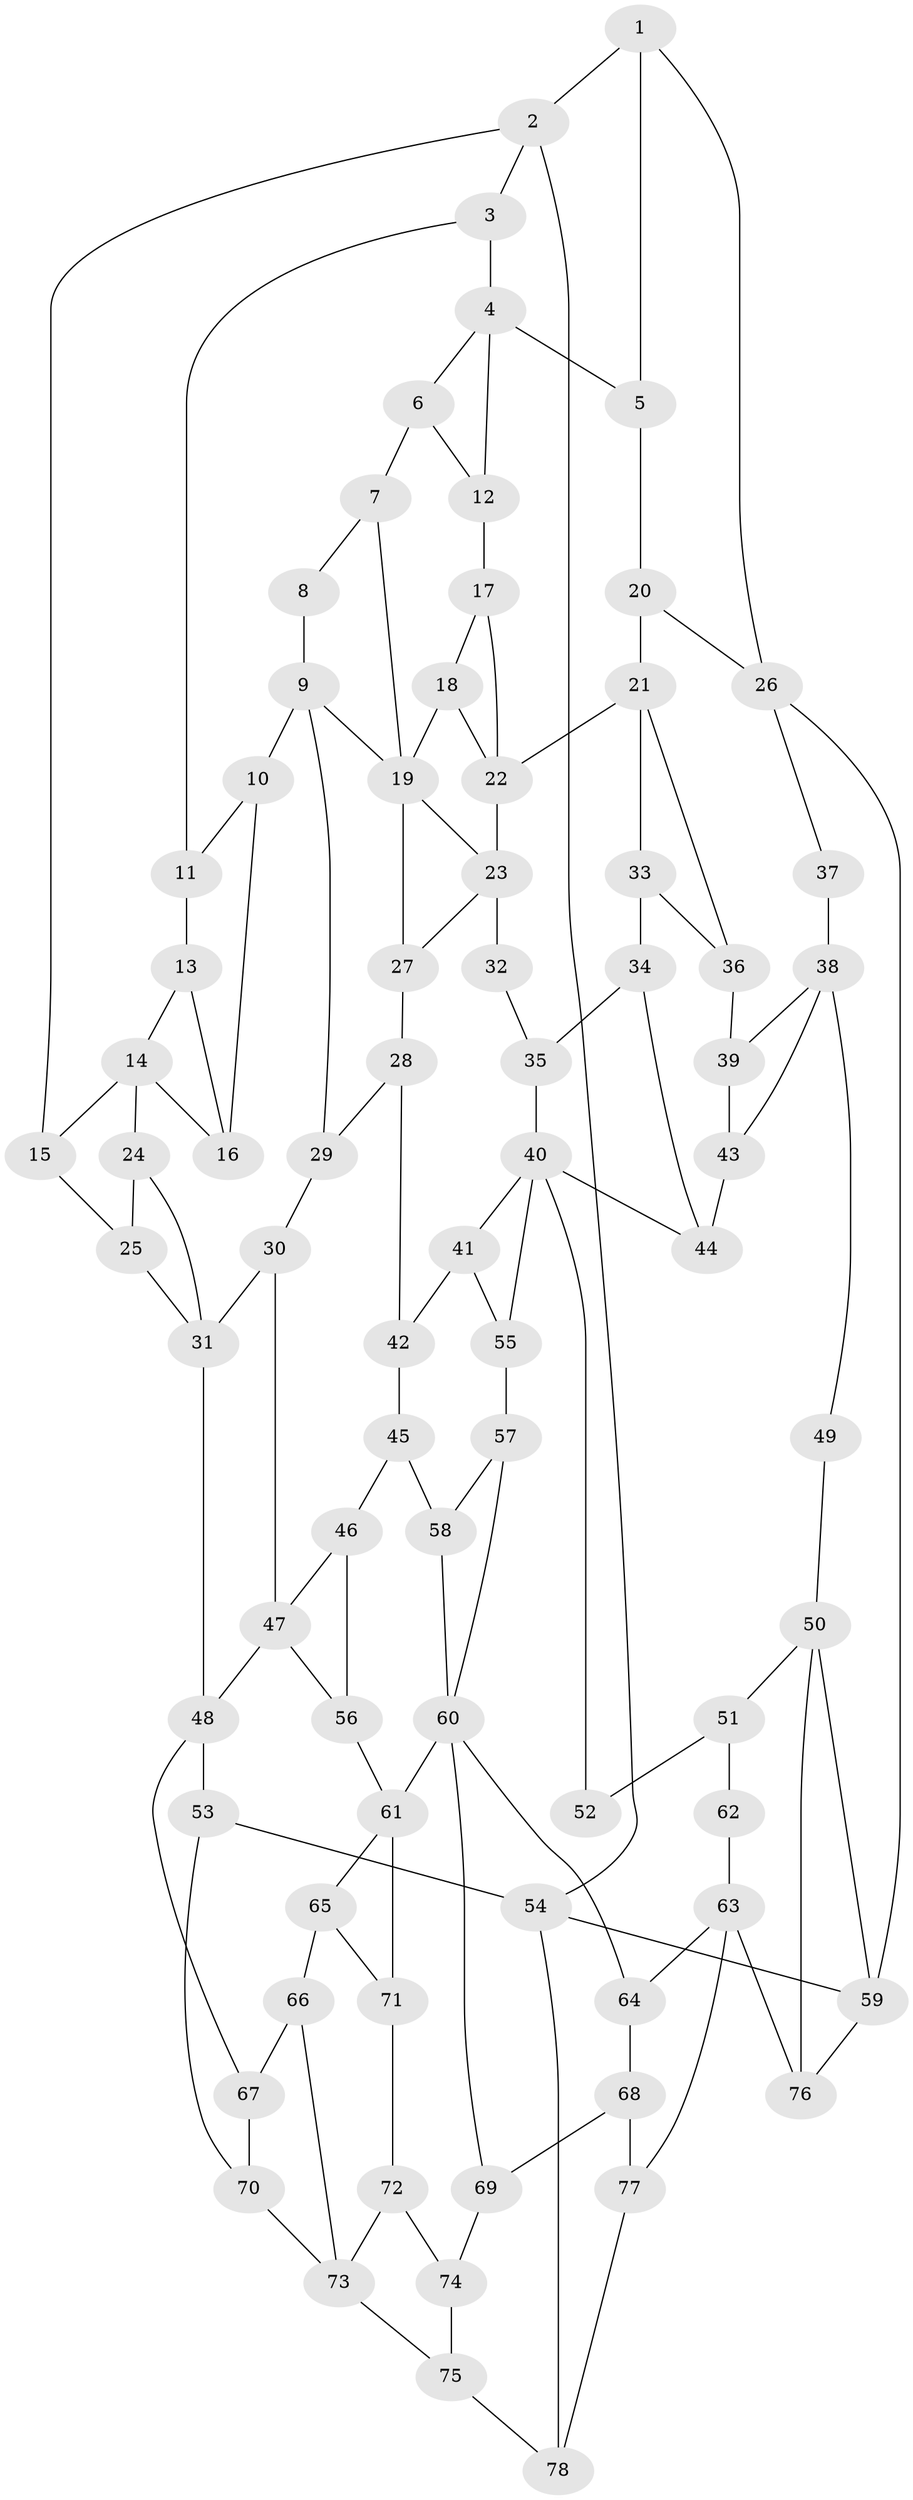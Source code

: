 // original degree distribution, {3: 0.015748031496062992, 6: 0.1889763779527559, 4: 0.2125984251968504, 5: 0.5826771653543307}
// Generated by graph-tools (version 1.1) at 2025/54/03/04/25 22:54:12]
// undirected, 78 vertices, 126 edges
graph export_dot {
  node [color=gray90,style=filled];
  1;
  2;
  3;
  4;
  5;
  6;
  7;
  8;
  9;
  10;
  11;
  12;
  13;
  14;
  15;
  16;
  17;
  18;
  19;
  20;
  21;
  22;
  23;
  24;
  25;
  26;
  27;
  28;
  29;
  30;
  31;
  32;
  33;
  34;
  35;
  36;
  37;
  38;
  39;
  40;
  41;
  42;
  43;
  44;
  45;
  46;
  47;
  48;
  49;
  50;
  51;
  52;
  53;
  54;
  55;
  56;
  57;
  58;
  59;
  60;
  61;
  62;
  63;
  64;
  65;
  66;
  67;
  68;
  69;
  70;
  71;
  72;
  73;
  74;
  75;
  76;
  77;
  78;
  1 -- 2 [weight=1.0];
  1 -- 5 [weight=1.0];
  1 -- 26 [weight=1.0];
  2 -- 3 [weight=1.0];
  2 -- 15 [weight=1.0];
  2 -- 54 [weight=1.0];
  3 -- 4 [weight=1.0];
  3 -- 11 [weight=1.0];
  4 -- 5 [weight=1.0];
  4 -- 6 [weight=1.0];
  4 -- 12 [weight=1.0];
  5 -- 20 [weight=1.0];
  6 -- 7 [weight=1.0];
  6 -- 12 [weight=1.0];
  7 -- 8 [weight=1.0];
  7 -- 19 [weight=1.0];
  8 -- 9 [weight=2.0];
  9 -- 10 [weight=2.0];
  9 -- 19 [weight=1.0];
  9 -- 29 [weight=1.0];
  10 -- 11 [weight=1.0];
  10 -- 16 [weight=2.0];
  11 -- 13 [weight=1.0];
  12 -- 17 [weight=1.0];
  13 -- 14 [weight=1.0];
  13 -- 16 [weight=1.0];
  14 -- 15 [weight=1.0];
  14 -- 16 [weight=3.0];
  14 -- 24 [weight=1.0];
  15 -- 25 [weight=1.0];
  17 -- 18 [weight=1.0];
  17 -- 22 [weight=1.0];
  18 -- 19 [weight=1.0];
  18 -- 22 [weight=1.0];
  19 -- 23 [weight=1.0];
  19 -- 27 [weight=1.0];
  20 -- 21 [weight=1.0];
  20 -- 26 [weight=1.0];
  21 -- 22 [weight=2.0];
  21 -- 33 [weight=1.0];
  21 -- 36 [weight=1.0];
  22 -- 23 [weight=2.0];
  23 -- 27 [weight=1.0];
  23 -- 32 [weight=2.0];
  24 -- 25 [weight=1.0];
  24 -- 31 [weight=1.0];
  25 -- 31 [weight=1.0];
  26 -- 37 [weight=1.0];
  26 -- 59 [weight=1.0];
  27 -- 28 [weight=1.0];
  28 -- 29 [weight=1.0];
  28 -- 42 [weight=1.0];
  29 -- 30 [weight=1.0];
  30 -- 31 [weight=1.0];
  30 -- 47 [weight=1.0];
  31 -- 48 [weight=2.0];
  32 -- 35 [weight=1.0];
  33 -- 34 [weight=1.0];
  33 -- 36 [weight=1.0];
  34 -- 35 [weight=1.0];
  34 -- 44 [weight=1.0];
  35 -- 40 [weight=1.0];
  36 -- 39 [weight=1.0];
  37 -- 38 [weight=2.0];
  38 -- 39 [weight=1.0];
  38 -- 43 [weight=1.0];
  38 -- 49 [weight=2.0];
  39 -- 43 [weight=1.0];
  40 -- 41 [weight=1.0];
  40 -- 44 [weight=1.0];
  40 -- 52 [weight=2.0];
  40 -- 55 [weight=1.0];
  41 -- 42 [weight=1.0];
  41 -- 55 [weight=1.0];
  42 -- 45 [weight=1.0];
  43 -- 44 [weight=1.0];
  45 -- 46 [weight=1.0];
  45 -- 58 [weight=1.0];
  46 -- 47 [weight=1.0];
  46 -- 56 [weight=1.0];
  47 -- 48 [weight=2.0];
  47 -- 56 [weight=1.0];
  48 -- 53 [weight=1.0];
  48 -- 67 [weight=1.0];
  49 -- 50 [weight=2.0];
  50 -- 51 [weight=1.0];
  50 -- 59 [weight=1.0];
  50 -- 76 [weight=2.0];
  51 -- 52 [weight=1.0];
  51 -- 62 [weight=1.0];
  53 -- 54 [weight=1.0];
  53 -- 70 [weight=1.0];
  54 -- 59 [weight=1.0];
  54 -- 78 [weight=1.0];
  55 -- 57 [weight=1.0];
  56 -- 61 [weight=1.0];
  57 -- 58 [weight=1.0];
  57 -- 60 [weight=1.0];
  58 -- 60 [weight=1.0];
  59 -- 76 [weight=1.0];
  60 -- 61 [weight=2.0];
  60 -- 64 [weight=1.0];
  60 -- 69 [weight=1.0];
  61 -- 65 [weight=1.0];
  61 -- 71 [weight=1.0];
  62 -- 63 [weight=2.0];
  63 -- 64 [weight=1.0];
  63 -- 76 [weight=2.0];
  63 -- 77 [weight=1.0];
  64 -- 68 [weight=1.0];
  65 -- 66 [weight=1.0];
  65 -- 71 [weight=1.0];
  66 -- 67 [weight=1.0];
  66 -- 73 [weight=1.0];
  67 -- 70 [weight=1.0];
  68 -- 69 [weight=1.0];
  68 -- 77 [weight=1.0];
  69 -- 74 [weight=1.0];
  70 -- 73 [weight=1.0];
  71 -- 72 [weight=1.0];
  72 -- 73 [weight=1.0];
  72 -- 74 [weight=1.0];
  73 -- 75 [weight=1.0];
  74 -- 75 [weight=1.0];
  75 -- 78 [weight=1.0];
  77 -- 78 [weight=1.0];
}
